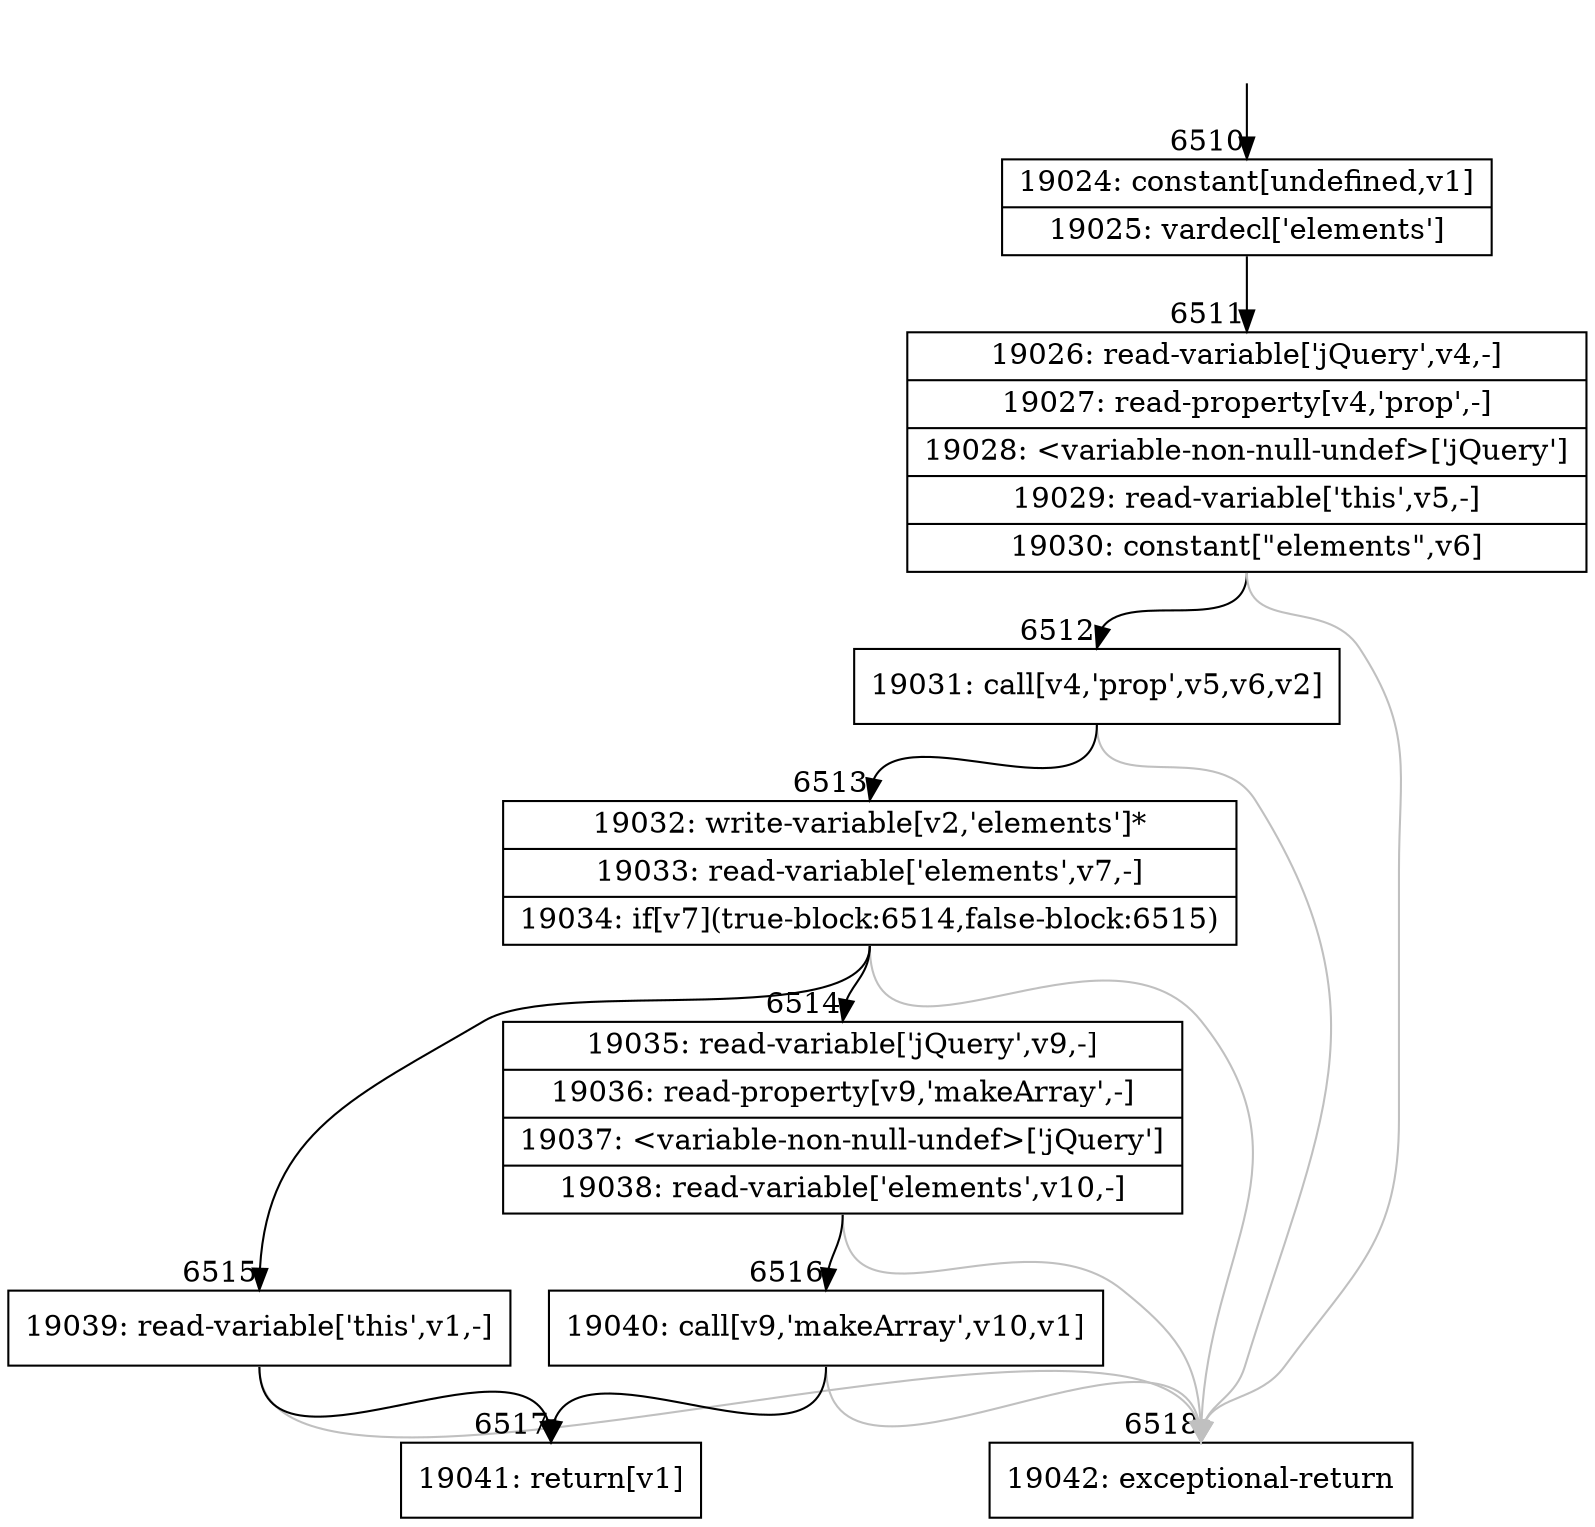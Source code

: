 digraph {
rankdir="TD"
BB_entry425[shape=none,label=""];
BB_entry425 -> BB6510 [tailport=s, headport=n, headlabel="    6510"]
BB6510 [shape=record label="{19024: constant[undefined,v1]|19025: vardecl['elements']}" ] 
BB6510 -> BB6511 [tailport=s, headport=n, headlabel="      6511"]
BB6511 [shape=record label="{19026: read-variable['jQuery',v4,-]|19027: read-property[v4,'prop',-]|19028: \<variable-non-null-undef\>['jQuery']|19029: read-variable['this',v5,-]|19030: constant[\"elements\",v6]}" ] 
BB6511 -> BB6512 [tailport=s, headport=n, headlabel="      6512"]
BB6511 -> BB6518 [tailport=s, headport=n, color=gray, headlabel="      6518"]
BB6512 [shape=record label="{19031: call[v4,'prop',v5,v6,v2]}" ] 
BB6512 -> BB6513 [tailport=s, headport=n, headlabel="      6513"]
BB6512 -> BB6518 [tailport=s, headport=n, color=gray]
BB6513 [shape=record label="{19032: write-variable[v2,'elements']*|19033: read-variable['elements',v7,-]|19034: if[v7](true-block:6514,false-block:6515)}" ] 
BB6513 -> BB6514 [tailport=s, headport=n, headlabel="      6514"]
BB6513 -> BB6515 [tailport=s, headport=n, headlabel="      6515"]
BB6513 -> BB6518 [tailport=s, headport=n, color=gray]
BB6514 [shape=record label="{19035: read-variable['jQuery',v9,-]|19036: read-property[v9,'makeArray',-]|19037: \<variable-non-null-undef\>['jQuery']|19038: read-variable['elements',v10,-]}" ] 
BB6514 -> BB6516 [tailport=s, headport=n, headlabel="      6516"]
BB6514 -> BB6518 [tailport=s, headport=n, color=gray]
BB6515 [shape=record label="{19039: read-variable['this',v1,-]}" ] 
BB6515 -> BB6517 [tailport=s, headport=n, headlabel="      6517"]
BB6515 -> BB6518 [tailport=s, headport=n, color=gray]
BB6516 [shape=record label="{19040: call[v9,'makeArray',v10,v1]}" ] 
BB6516 -> BB6517 [tailport=s, headport=n]
BB6516 -> BB6518 [tailport=s, headport=n, color=gray]
BB6517 [shape=record label="{19041: return[v1]}" ] 
BB6518 [shape=record label="{19042: exceptional-return}" ] 
}
